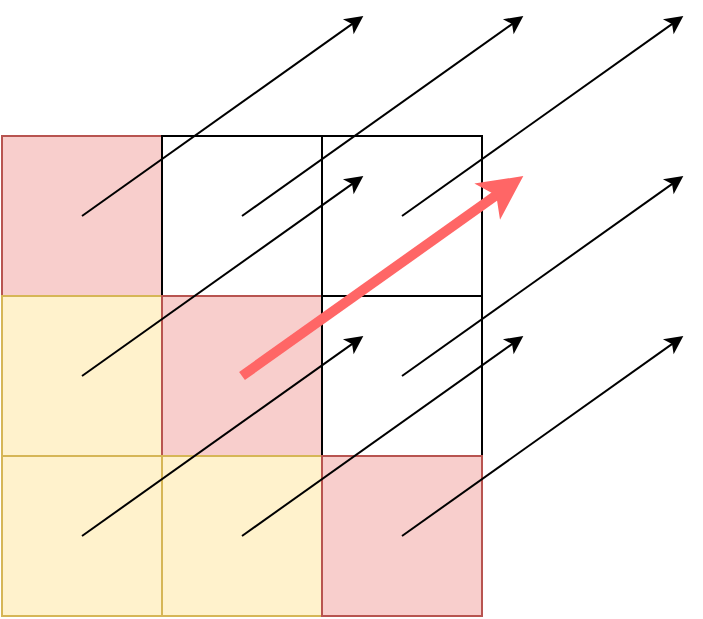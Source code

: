 <mxfile version="24.7.17">
  <diagram name="ページ1" id="kk7I4_2zLfGpOPzQPq28">
    <mxGraphModel dx="558" dy="737" grid="1" gridSize="10" guides="1" tooltips="1" connect="1" arrows="1" fold="1" page="1" pageScale="1" pageWidth="1169" pageHeight="1654" math="0" shadow="0">
      <root>
        <mxCell id="0" />
        <mxCell id="1" parent="0" />
        <mxCell id="s0O-2n2TDUkvkN0zvs_K-1" value="" style="whiteSpace=wrap;html=1;aspect=fixed;fillColor=#f8cecc;strokeColor=#b85450;" vertex="1" parent="1">
          <mxGeometry x="120" y="280" width="80" height="80" as="geometry" />
        </mxCell>
        <mxCell id="s0O-2n2TDUkvkN0zvs_K-2" value="" style="whiteSpace=wrap;html=1;aspect=fixed;" vertex="1" parent="1">
          <mxGeometry x="200" y="280" width="80" height="80" as="geometry" />
        </mxCell>
        <mxCell id="s0O-2n2TDUkvkN0zvs_K-3" value="" style="whiteSpace=wrap;html=1;aspect=fixed;" vertex="1" parent="1">
          <mxGeometry x="280" y="280" width="80" height="80" as="geometry" />
        </mxCell>
        <mxCell id="s0O-2n2TDUkvkN0zvs_K-4" value="" style="whiteSpace=wrap;html=1;aspect=fixed;fillColor=#fff2cc;strokeColor=#d6b656;" vertex="1" parent="1">
          <mxGeometry x="120" y="360" width="80" height="80" as="geometry" />
        </mxCell>
        <mxCell id="s0O-2n2TDUkvkN0zvs_K-5" value="" style="whiteSpace=wrap;html=1;aspect=fixed;fillColor=#f8cecc;strokeColor=#b85450;" vertex="1" parent="1">
          <mxGeometry x="200" y="360" width="80" height="80" as="geometry" />
        </mxCell>
        <mxCell id="s0O-2n2TDUkvkN0zvs_K-6" value="" style="whiteSpace=wrap;html=1;aspect=fixed;" vertex="1" parent="1">
          <mxGeometry x="280" y="360" width="80" height="80" as="geometry" />
        </mxCell>
        <mxCell id="s0O-2n2TDUkvkN0zvs_K-7" value="" style="whiteSpace=wrap;html=1;aspect=fixed;fillColor=#fff2cc;strokeColor=#d6b656;" vertex="1" parent="1">
          <mxGeometry x="120" y="440" width="80" height="80" as="geometry" />
        </mxCell>
        <mxCell id="s0O-2n2TDUkvkN0zvs_K-8" value="" style="whiteSpace=wrap;html=1;aspect=fixed;fillColor=#fff2cc;strokeColor=#d6b656;" vertex="1" parent="1">
          <mxGeometry x="200" y="440" width="80" height="80" as="geometry" />
        </mxCell>
        <mxCell id="s0O-2n2TDUkvkN0zvs_K-9" value="" style="whiteSpace=wrap;html=1;aspect=fixed;fillColor=#f8cecc;strokeColor=#b85450;" vertex="1" parent="1">
          <mxGeometry x="280" y="440" width="80" height="80" as="geometry" />
        </mxCell>
        <mxCell id="s0O-2n2TDUkvkN0zvs_K-10" value="" style="endArrow=classic;html=1;rounded=0;strokeWidth=5;fillColor=#f8cecc;strokeColor=#FF6666;gradientColor=#ea6b66;" edge="1" parent="1">
          <mxGeometry width="50" height="50" relative="1" as="geometry">
            <mxPoint x="240" y="400" as="sourcePoint" />
            <mxPoint x="380.667" y="300" as="targetPoint" />
          </mxGeometry>
        </mxCell>
        <mxCell id="s0O-2n2TDUkvkN0zvs_K-11" value="" style="endArrow=classic;html=1;rounded=0;" edge="1" parent="1">
          <mxGeometry width="50" height="50" relative="1" as="geometry">
            <mxPoint x="320" y="400" as="sourcePoint" />
            <mxPoint x="460.667" y="300" as="targetPoint" />
          </mxGeometry>
        </mxCell>
        <mxCell id="s0O-2n2TDUkvkN0zvs_K-12" value="" style="endArrow=classic;html=1;rounded=0;" edge="1" parent="1">
          <mxGeometry width="50" height="50" relative="1" as="geometry">
            <mxPoint x="320" y="480" as="sourcePoint" />
            <mxPoint x="460.667" y="380" as="targetPoint" />
          </mxGeometry>
        </mxCell>
        <mxCell id="s0O-2n2TDUkvkN0zvs_K-13" value="" style="endArrow=classic;html=1;rounded=0;" edge="1" parent="1">
          <mxGeometry width="50" height="50" relative="1" as="geometry">
            <mxPoint x="240" y="480" as="sourcePoint" />
            <mxPoint x="380.667" y="380" as="targetPoint" />
          </mxGeometry>
        </mxCell>
        <mxCell id="s0O-2n2TDUkvkN0zvs_K-14" value="" style="endArrow=classic;html=1;rounded=0;" edge="1" parent="1">
          <mxGeometry width="50" height="50" relative="1" as="geometry">
            <mxPoint x="320" y="320" as="sourcePoint" />
            <mxPoint x="460.667" y="220" as="targetPoint" />
          </mxGeometry>
        </mxCell>
        <mxCell id="s0O-2n2TDUkvkN0zvs_K-15" value="" style="endArrow=classic;html=1;rounded=0;" edge="1" parent="1">
          <mxGeometry width="50" height="50" relative="1" as="geometry">
            <mxPoint x="240" y="320" as="sourcePoint" />
            <mxPoint x="380.667" y="220" as="targetPoint" />
          </mxGeometry>
        </mxCell>
        <mxCell id="s0O-2n2TDUkvkN0zvs_K-16" value="" style="endArrow=classic;html=1;rounded=0;" edge="1" parent="1">
          <mxGeometry width="50" height="50" relative="1" as="geometry">
            <mxPoint x="160" y="320" as="sourcePoint" />
            <mxPoint x="300.667" y="220" as="targetPoint" />
          </mxGeometry>
        </mxCell>
        <mxCell id="s0O-2n2TDUkvkN0zvs_K-17" value="" style="endArrow=classic;html=1;rounded=0;" edge="1" parent="1">
          <mxGeometry width="50" height="50" relative="1" as="geometry">
            <mxPoint x="160" y="400" as="sourcePoint" />
            <mxPoint x="300.667" y="300" as="targetPoint" />
          </mxGeometry>
        </mxCell>
        <mxCell id="s0O-2n2TDUkvkN0zvs_K-18" value="" style="endArrow=classic;html=1;rounded=0;" edge="1" parent="1">
          <mxGeometry width="50" height="50" relative="1" as="geometry">
            <mxPoint x="160" y="480" as="sourcePoint" />
            <mxPoint x="300.667" y="380" as="targetPoint" />
          </mxGeometry>
        </mxCell>
      </root>
    </mxGraphModel>
  </diagram>
</mxfile>
